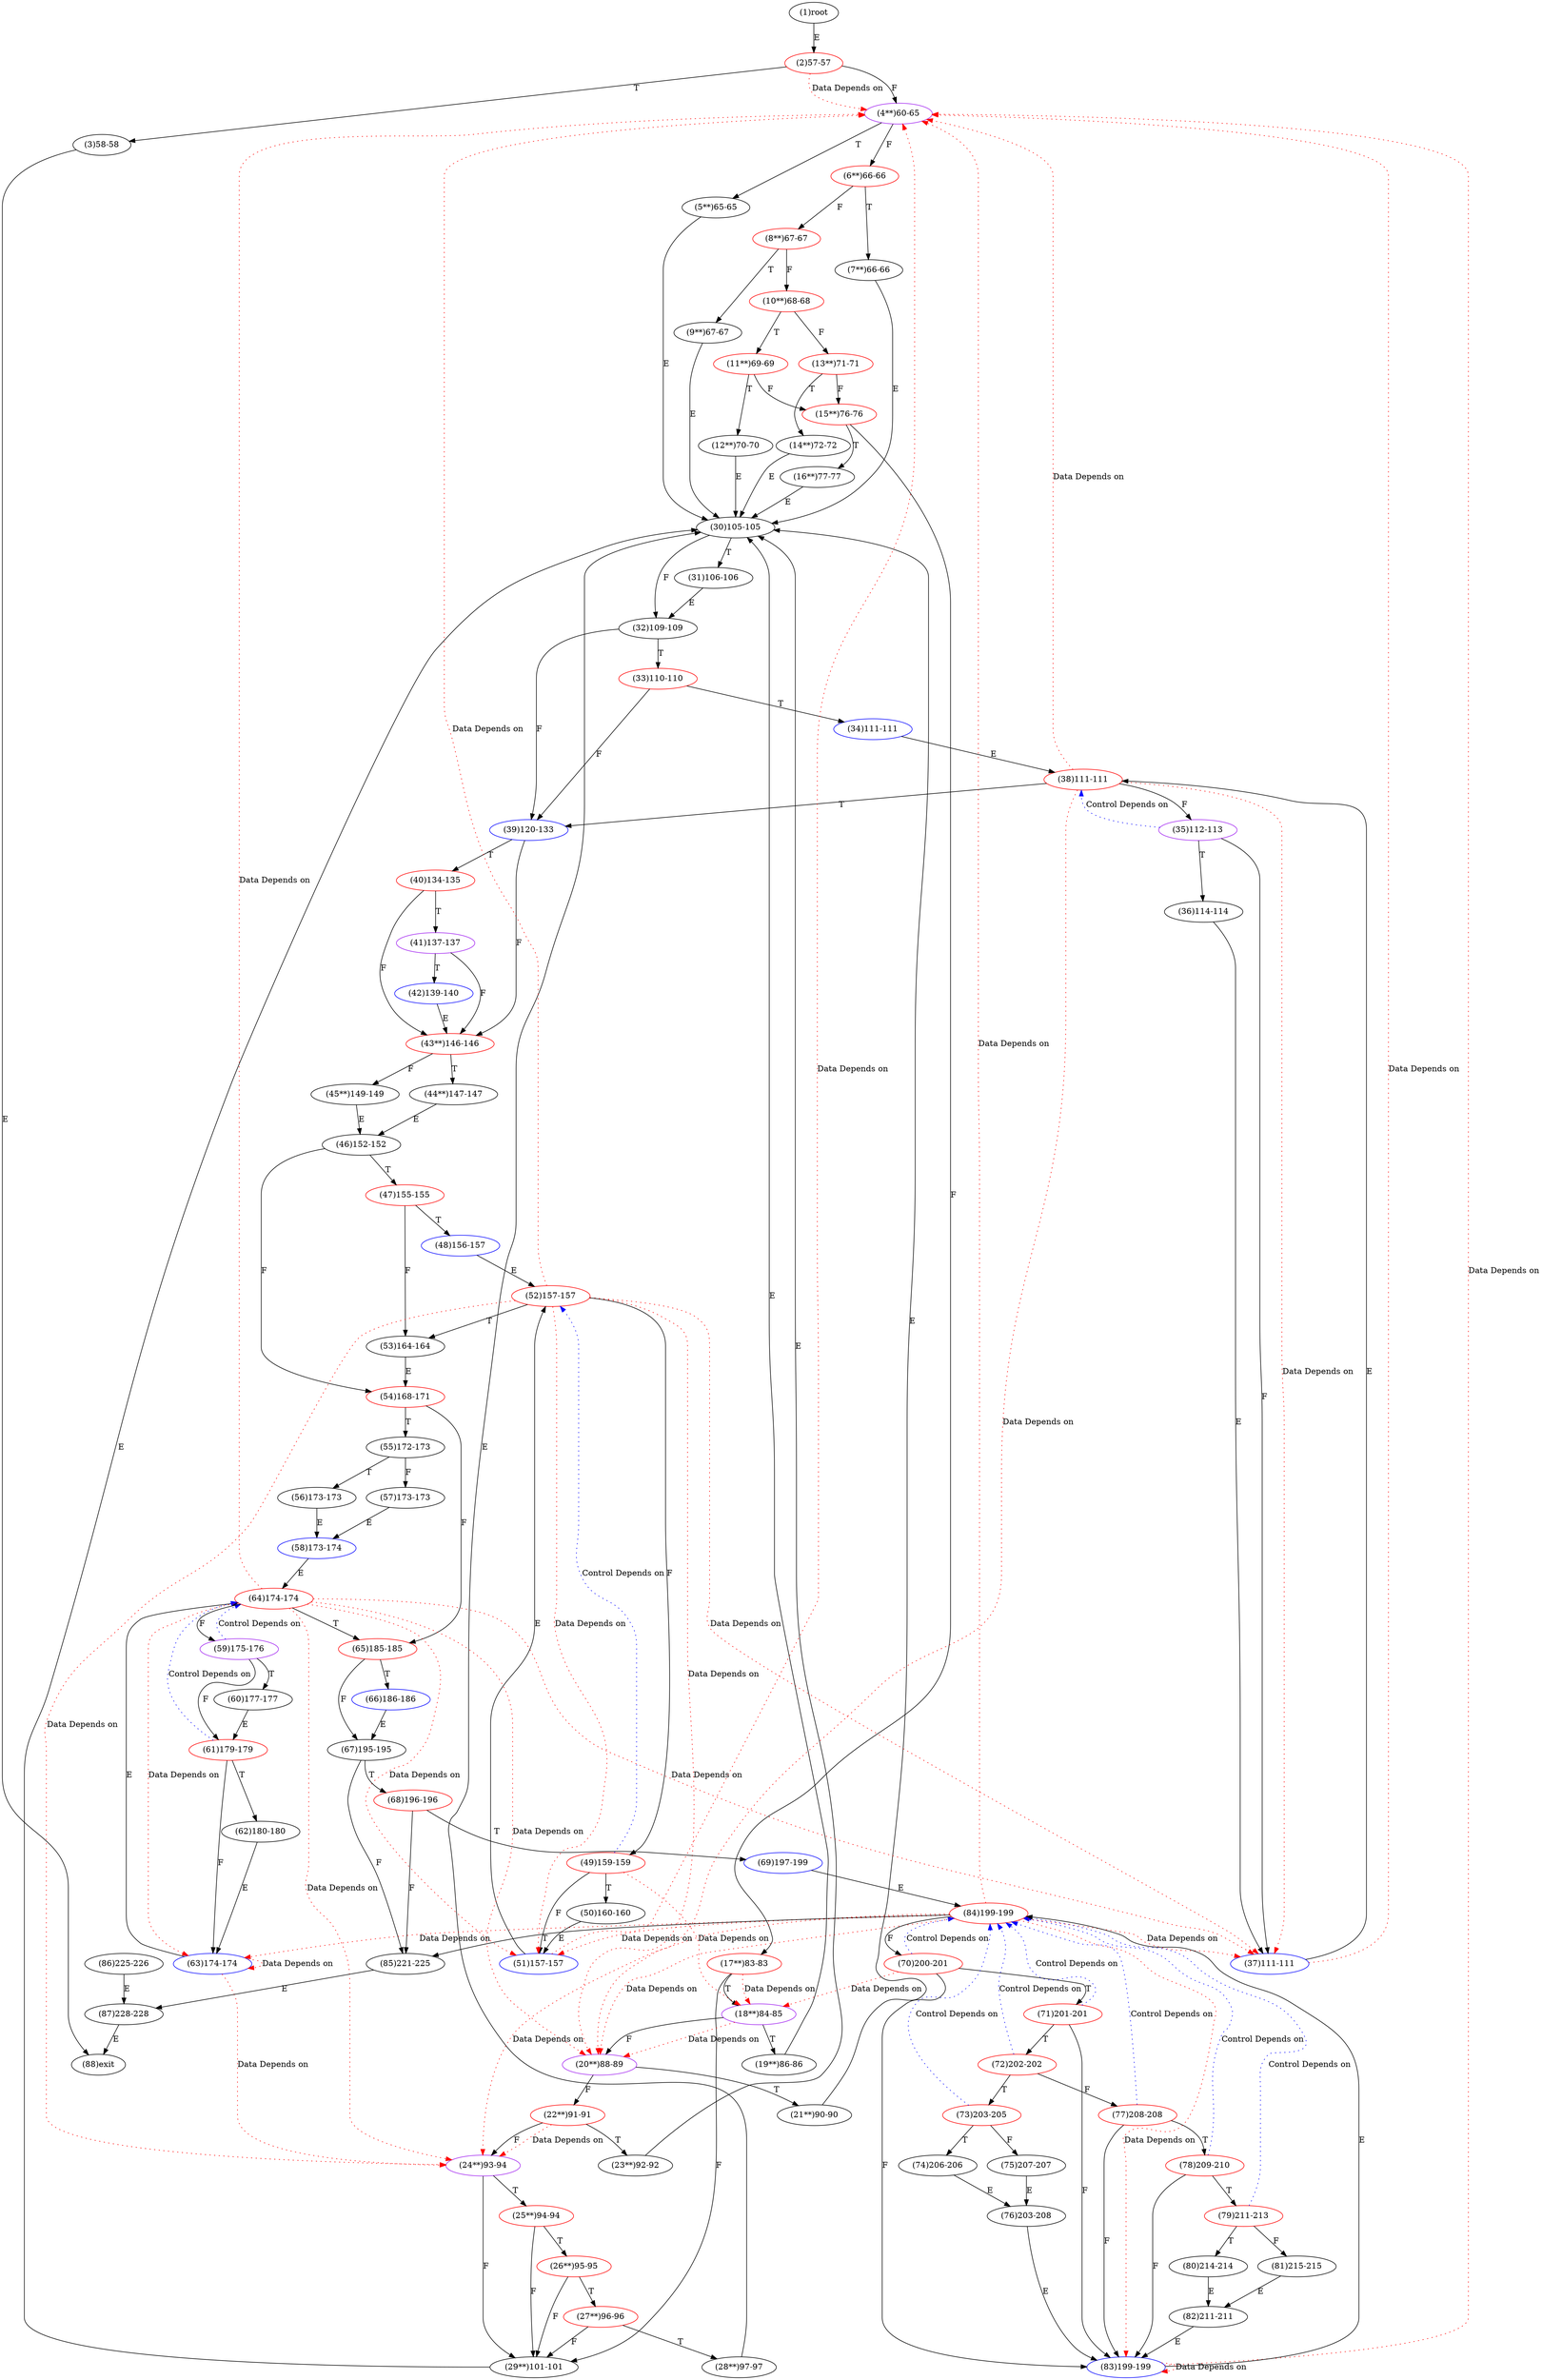 digraph "" { 
1[ label="(1)root"];
2[ label="(2)57-57",color=red];
3[ label="(3)58-58"];
4[ label="(4**)60-65",color=purple];
5[ label="(5**)65-65"];
6[ label="(6**)66-66",color=red];
7[ label="(7**)66-66"];
8[ label="(8**)67-67",color=red];
9[ label="(9**)67-67"];
10[ label="(10**)68-68",color=red];
11[ label="(11**)69-69",color=red];
12[ label="(12**)70-70"];
13[ label="(13**)71-71",color=red];
14[ label="(14**)72-72"];
15[ label="(15**)76-76",color=red];
17[ label="(17**)83-83",color=red];
16[ label="(16**)77-77"];
19[ label="(19**)86-86"];
18[ label="(18**)84-85",color=purple];
21[ label="(21**)90-90"];
20[ label="(20**)88-89",color=purple];
23[ label="(23**)92-92"];
22[ label="(22**)91-91",color=red];
25[ label="(25**)94-94",color=red];
24[ label="(24**)93-94",color=purple];
27[ label="(27**)96-96",color=red];
26[ label="(26**)95-95",color=red];
29[ label="(29**)101-101"];
28[ label="(28**)97-97"];
31[ label="(31)106-106"];
30[ label="(30)105-105"];
34[ label="(34)111-111",color=blue];
35[ label="(35)112-113",color=purple];
32[ label="(32)109-109"];
33[ label="(33)110-110",color=red];
38[ label="(38)111-111",color=red];
39[ label="(39)120-133",color=blue];
36[ label="(36)114-114"];
37[ label="(37)111-111",color=blue];
42[ label="(42)139-140",color=blue];
43[ label="(43**)146-146",color=red];
40[ label="(40)134-135",color=red];
41[ label="(41)137-137",color=purple];
46[ label="(46)152-152"];
47[ label="(47)155-155",color=red];
44[ label="(44**)147-147"];
45[ label="(45**)149-149"];
51[ label="(51)157-157",color=blue];
50[ label="(50)160-160"];
49[ label="(49)159-159",color=red];
48[ label="(48)156-157",color=blue];
55[ label="(55)172-173"];
54[ label="(54)168-171",color=red];
53[ label="(53)164-164"];
52[ label="(52)157-157",color=red];
59[ label="(59)175-176",color=purple];
58[ label="(58)173-174",color=blue];
57[ label="(57)173-173"];
56[ label="(56)173-173"];
63[ label="(63)174-174",color=blue];
62[ label="(62)180-180"];
61[ label="(61)179-179",color=red];
60[ label="(60)177-177"];
68[ label="(68)196-196",color=red];
69[ label="(69)197-199",color=blue];
70[ label="(70)200-201",color=red];
71[ label="(71)201-201",color=red];
64[ label="(64)174-174",color=red];
65[ label="(65)185-185",color=red];
66[ label="(66)186-186",color=blue];
67[ label="(67)195-195"];
76[ label="(76)203-208"];
77[ label="(77)208-208",color=red];
78[ label="(78)209-210",color=red];
79[ label="(79)211-213",color=red];
72[ label="(72)202-202",color=red];
73[ label="(73)203-205",color=red];
74[ label="(74)206-206"];
75[ label="(75)207-207"];
85[ label="(85)221-225"];
84[ label="(84)199-199",color=red];
87[ label="(87)228-228"];
86[ label="(86)225-226"];
81[ label="(81)215-215"];
80[ label="(80)214-214"];
83[ label="(83)199-199",color=blue];
82[ label="(82)211-211"];
88[ label="(88)exit"];
1->2[ label="E"];
2->4[ label="F"];
2->3[ label="T"];
3->88[ label="E"];
4->6[ label="F"];
4->5[ label="T"];
5->30[ label="E"];
6->8[ label="F"];
6->7[ label="T"];
7->30[ label="E"];
8->10[ label="F"];
8->9[ label="T"];
9->30[ label="E"];
10->13[ label="F"];
10->11[ label="T"];
11->15[ label="F"];
11->12[ label="T"];
12->30[ label="E"];
13->15[ label="F"];
13->14[ label="T"];
14->30[ label="E"];
15->17[ label="F"];
15->16[ label="T"];
16->30[ label="E"];
17->29[ label="F"];
17->18[ label="T"];
18->20[ label="F"];
18->19[ label="T"];
19->30[ label="E"];
20->22[ label="F"];
20->21[ label="T"];
21->30[ label="E"];
22->24[ label="F"];
22->23[ label="T"];
23->30[ label="E"];
24->29[ label="F"];
24->25[ label="T"];
25->29[ label="F"];
25->26[ label="T"];
26->29[ label="F"];
26->27[ label="T"];
27->29[ label="F"];
27->28[ label="T"];
28->30[ label="E"];
29->30[ label="E"];
30->32[ label="F"];
30->31[ label="T"];
31->32[ label="E"];
32->39[ label="F"];
32->33[ label="T"];
33->39[ label="F"];
33->34[ label="T"];
34->38[ label="E"];
35->37[ label="F"];
35->36[ label="T"];
36->37[ label="E"];
37->38[ label="E"];
38->35[ label="F"];
38->39[ label="T"];
39->43[ label="F"];
39->40[ label="T"];
40->43[ label="F"];
40->41[ label="T"];
41->43[ label="F"];
41->42[ label="T"];
42->43[ label="E"];
43->45[ label="F"];
43->44[ label="T"];
44->46[ label="E"];
45->46[ label="E"];
46->54[ label="F"];
46->47[ label="T"];
47->53[ label="F"];
47->48[ label="T"];
48->52[ label="E"];
49->51[ label="F"];
49->50[ label="T"];
50->51[ label="E"];
51->52[ label="E"];
52->49[ label="F"];
52->53[ label="T"];
53->54[ label="E"];
54->65[ label="F"];
54->55[ label="T"];
55->57[ label="F"];
55->56[ label="T"];
56->58[ label="E"];
57->58[ label="E"];
58->64[ label="E"];
59->61[ label="F"];
59->60[ label="T"];
60->61[ label="E"];
61->63[ label="F"];
61->62[ label="T"];
62->63[ label="E"];
63->64[ label="E"];
64->59[ label="F"];
64->65[ label="T"];
65->67[ label="F"];
65->66[ label="T"];
66->67[ label="E"];
67->85[ label="F"];
67->68[ label="T"];
68->85[ label="F"];
68->69[ label="T"];
69->84[ label="E"];
70->83[ label="F"];
70->71[ label="T"];
71->83[ label="F"];
71->72[ label="T"];
72->77[ label="F"];
72->73[ label="T"];
73->75[ label="F"];
73->74[ label="T"];
74->76[ label="E"];
75->76[ label="E"];
76->83[ label="E"];
77->83[ label="F"];
77->78[ label="T"];
78->83[ label="F"];
78->79[ label="T"];
79->81[ label="F"];
79->80[ label="T"];
80->82[ label="E"];
81->82[ label="E"];
82->83[ label="E"];
83->84[ label="E"];
84->70[ label="F"];
84->85[ label="T"];
85->87[ label="E"];
86->87[ label="E"];
87->88[ label="E"];
2->4[ color="red" label="Data Depends on" style = dotted ];
17->18[ color="red" label="Data Depends on" style = dotted ];
18->20[ color="red" label="Data Depends on" style = dotted ];
22->24[ color="red" label="Data Depends on" style = dotted ];
35->38[ color="blue" label="Control Depends on" style = dotted ];
38->4[ color="red" label="Data Depends on" style = dotted ];
38->20[ color="red" label="Data Depends on" style = dotted ];
38->37[ color="red" label="Data Depends on" style = dotted ];
37->4[ color="red" label="Data Depends on" style = dotted ];
51->4[ color="red" label="Data Depends on" style = dotted ];
49->18[ color="red" label="Data Depends on" style = dotted ];
49->52[ color="blue" label="Control Depends on" style = dotted ];
52->37[ color="red" label="Data Depends on" style = dotted ];
52->20[ color="red" label="Data Depends on" style = dotted ];
52->4[ color="red" label="Data Depends on" style = dotted ];
52->51[ color="red" label="Data Depends on" style = dotted ];
52->24[ color="red" label="Data Depends on" style = dotted ];
59->64[ color="blue" label="Control Depends on" style = dotted ];
63->63[ color="red" label="Data Depends on" style = dotted ];
63->24[ color="red" label="Data Depends on" style = dotted ];
61->64[ color="blue" label="Control Depends on" style = dotted ];
70->18[ color="red" label="Data Depends on" style = dotted ];
70->84[ color="blue" label="Control Depends on" style = dotted ];
71->84[ color="blue" label="Control Depends on" style = dotted ];
64->4[ color="red" label="Data Depends on" style = dotted ];
64->20[ color="red" label="Data Depends on" style = dotted ];
64->37[ color="red" label="Data Depends on" style = dotted ];
64->51[ color="red" label="Data Depends on" style = dotted ];
64->63[ color="red" label="Data Depends on" style = dotted ];
64->24[ color="red" label="Data Depends on" style = dotted ];
77->84[ color="blue" label="Control Depends on" style = dotted ];
78->84[ color="blue" label="Control Depends on" style = dotted ];
79->84[ color="blue" label="Control Depends on" style = dotted ];
72->84[ color="blue" label="Control Depends on" style = dotted ];
73->84[ color="blue" label="Control Depends on" style = dotted ];
84->51[ color="red" label="Data Depends on" style = dotted ];
84->20[ color="red" label="Data Depends on" style = dotted ];
84->4[ color="red" label="Data Depends on" style = dotted ];
84->37[ color="red" label="Data Depends on" style = dotted ];
84->83[ color="red" label="Data Depends on" style = dotted ];
84->24[ color="red" label="Data Depends on" style = dotted ];
84->63[ color="red" label="Data Depends on" style = dotted ];
83->83[ color="red" label="Data Depends on" style = dotted ];
83->4[ color="red" label="Data Depends on" style = dotted ];
}